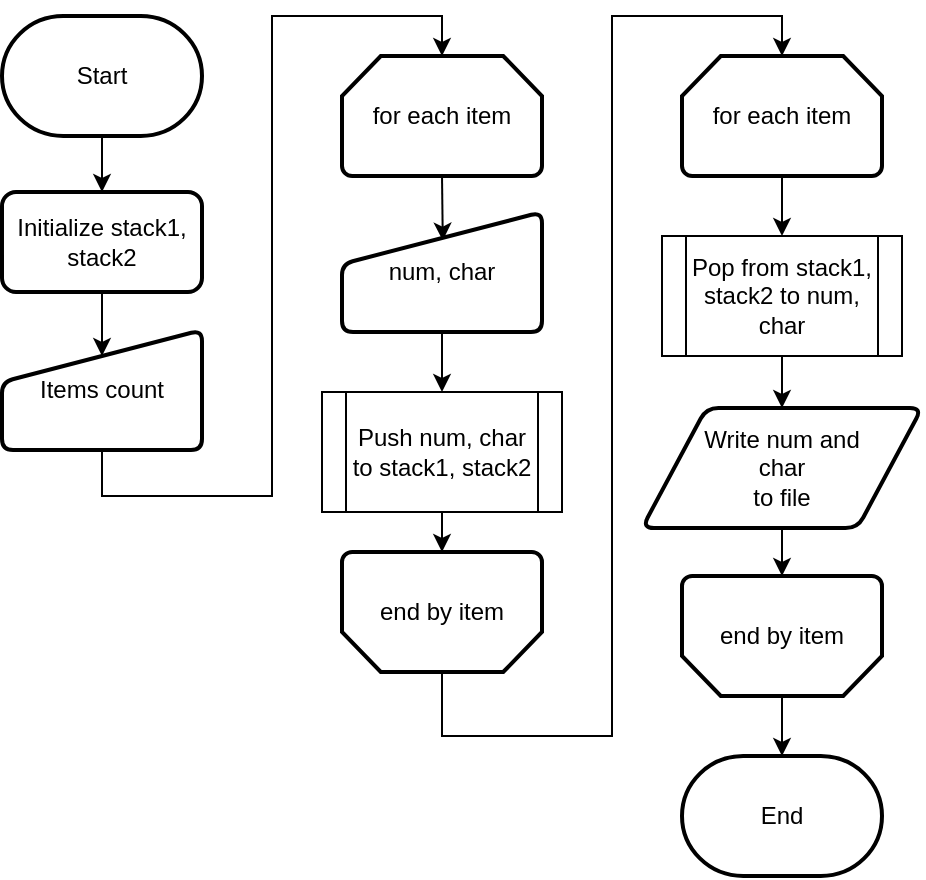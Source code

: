 <mxfile version="16.5.1" type="device"><diagram name="5_1" id="AGk9PsbKG4yfcmLNKomX"><mxGraphModel dx="1072" dy="677" grid="1" gridSize="10" guides="1" tooltips="1" connect="1" arrows="1" fold="1" page="1" pageScale="1" pageWidth="827" pageHeight="583" math="0" shadow="0"><root><mxCell id="_mP06q21zTchJCsDbkNZ-0"/><mxCell id="_mP06q21zTchJCsDbkNZ-1" parent="_mP06q21zTchJCsDbkNZ-0"/><mxCell id="kWQ6_zqu6AqxRDms9JBk-33" style="edgeStyle=orthogonalEdgeStyle;rounded=0;orthogonalLoop=1;jettySize=auto;html=1;strokeWidth=1;" parent="_mP06q21zTchJCsDbkNZ-1" source="_mP06q21zTchJCsDbkNZ-3" target="_mP06q21zTchJCsDbkNZ-7" edge="1"><mxGeometry relative="1" as="geometry"/></mxCell><mxCell id="_mP06q21zTchJCsDbkNZ-3" value="Start" style="strokeWidth=2;html=1;shape=mxgraph.flowchart.terminator;whiteSpace=wrap;" parent="_mP06q21zTchJCsDbkNZ-1" vertex="1"><mxGeometry x="50" y="20" width="100" height="60" as="geometry"/></mxCell><mxCell id="wadfglbkFNdSjDHEtmpR-2" style="edgeStyle=orthogonalEdgeStyle;rounded=0;orthogonalLoop=1;jettySize=auto;html=1;" parent="_mP06q21zTchJCsDbkNZ-1" source="_mP06q21zTchJCsDbkNZ-7" edge="1"><mxGeometry relative="1" as="geometry"><mxPoint x="100" y="190" as="targetPoint"/></mxGeometry></mxCell><mxCell id="_mP06q21zTchJCsDbkNZ-7" value="Initialize stack1, stack2" style="rounded=1;whiteSpace=wrap;html=1;absoluteArcSize=1;arcSize=14;strokeWidth=2;" parent="_mP06q21zTchJCsDbkNZ-1" vertex="1"><mxGeometry x="50" y="108" width="100" height="50" as="geometry"/></mxCell><mxCell id="kWQ6_zqu6AqxRDms9JBk-37" style="edgeStyle=orthogonalEdgeStyle;rounded=0;orthogonalLoop=1;jettySize=auto;html=1;entryX=0.5;entryY=1;entryDx=0;entryDy=0;entryPerimeter=0;strokeWidth=1;" parent="_mP06q21zTchJCsDbkNZ-1" edge="1"><mxGeometry relative="1" as="geometry"><mxPoint x="110.0" y="429" as="targetPoint"/></mxGeometry></mxCell><mxCell id="kWQ6_zqu6AqxRDms9JBk-16" value="End" style="strokeWidth=2;html=1;shape=mxgraph.flowchart.terminator;whiteSpace=wrap;sketch=0;" parent="_mP06q21zTchJCsDbkNZ-1" vertex="1"><mxGeometry x="390" y="390.0" width="100" height="60" as="geometry"/></mxCell><mxCell id="Y8gQ-H3oW83RJtM6D7Lh-4" style="edgeStyle=orthogonalEdgeStyle;rounded=0;orthogonalLoop=1;jettySize=auto;html=1;entryX=0.5;entryY=0;entryDx=0;entryDy=0;entryPerimeter=0;" edge="1" parent="_mP06q21zTchJCsDbkNZ-1" source="wadfglbkFNdSjDHEtmpR-1" target="wadfglbkFNdSjDHEtmpR-14"><mxGeometry relative="1" as="geometry"><Array as="points"><mxPoint x="100" y="260"/><mxPoint x="185" y="260"/><mxPoint x="185" y="20"/><mxPoint x="270" y="20"/></Array></mxGeometry></mxCell><mxCell id="wadfglbkFNdSjDHEtmpR-1" value="Items count" style="html=1;strokeWidth=2;shape=manualInput;whiteSpace=wrap;rounded=1;size=26;arcSize=11;" parent="_mP06q21zTchJCsDbkNZ-1" vertex="1"><mxGeometry x="50" y="177" width="100" height="60" as="geometry"/></mxCell><mxCell id="wadfglbkFNdSjDHEtmpR-11" style="edgeStyle=orthogonalEdgeStyle;rounded=0;orthogonalLoop=1;jettySize=auto;html=1;entryX=0.504;entryY=0.238;entryDx=0;entryDy=0;entryPerimeter=0;strokeWidth=1;exitX=0.5;exitY=1;exitDx=0;exitDy=0;exitPerimeter=0;" parent="_mP06q21zTchJCsDbkNZ-1" source="wadfglbkFNdSjDHEtmpR-14" target="wadfglbkFNdSjDHEtmpR-17" edge="1"><mxGeometry relative="1" as="geometry"><mxPoint x="270.026" y="120" as="sourcePoint"/></mxGeometry></mxCell><mxCell id="wadfglbkFNdSjDHEtmpR-14" value="for each item" style="strokeWidth=2;html=1;shape=mxgraph.flowchart.loop_limit;whiteSpace=wrap;" parent="_mP06q21zTchJCsDbkNZ-1" vertex="1"><mxGeometry x="220" y="40" width="100" height="60" as="geometry"/></mxCell><mxCell id="Y8gQ-H3oW83RJtM6D7Lh-5" style="edgeStyle=orthogonalEdgeStyle;rounded=0;orthogonalLoop=1;jettySize=auto;html=1;entryX=0.5;entryY=0;entryDx=0;entryDy=0;entryPerimeter=0;" edge="1" parent="_mP06q21zTchJCsDbkNZ-1" source="wadfglbkFNdSjDHEtmpR-15" target="wadfglbkFNdSjDHEtmpR-24"><mxGeometry relative="1" as="geometry"><Array as="points"><mxPoint x="270" y="380"/><mxPoint x="355" y="380"/><mxPoint x="355" y="20"/><mxPoint x="440" y="20"/></Array></mxGeometry></mxCell><mxCell id="wadfglbkFNdSjDHEtmpR-15" value="end by item" style="strokeWidth=2;html=1;shape=mxgraph.flowchart.loop_limit;whiteSpace=wrap;direction=west;" parent="_mP06q21zTchJCsDbkNZ-1" vertex="1"><mxGeometry x="220" y="288" width="100" height="60" as="geometry"/></mxCell><mxCell id="wadfglbkFNdSjDHEtmpR-21" style="edgeStyle=orthogonalEdgeStyle;rounded=0;orthogonalLoop=1;jettySize=auto;html=1;entryX=0.5;entryY=0;entryDx=0;entryDy=0;" parent="_mP06q21zTchJCsDbkNZ-1" source="wadfglbkFNdSjDHEtmpR-17" target="wadfglbkFNdSjDHEtmpR-20" edge="1"><mxGeometry relative="1" as="geometry"/></mxCell><mxCell id="wadfglbkFNdSjDHEtmpR-17" value="num, char" style="html=1;strokeWidth=2;shape=manualInput;whiteSpace=wrap;rounded=1;size=26;arcSize=11;" parent="_mP06q21zTchJCsDbkNZ-1" vertex="1"><mxGeometry x="220" y="118" width="100" height="60" as="geometry"/></mxCell><mxCell id="wadfglbkFNdSjDHEtmpR-22" style="edgeStyle=orthogonalEdgeStyle;rounded=0;orthogonalLoop=1;jettySize=auto;html=1;entryX=0.5;entryY=1;entryDx=0;entryDy=0;entryPerimeter=0;" parent="_mP06q21zTchJCsDbkNZ-1" source="wadfglbkFNdSjDHEtmpR-20" target="wadfglbkFNdSjDHEtmpR-15" edge="1"><mxGeometry relative="1" as="geometry"/></mxCell><mxCell id="wadfglbkFNdSjDHEtmpR-20" value="Push num, char to stack1, stack2" style="shape=process;whiteSpace=wrap;html=1;backgroundOutline=1;" parent="_mP06q21zTchJCsDbkNZ-1" vertex="1"><mxGeometry x="210" y="208" width="120" height="60" as="geometry"/></mxCell><mxCell id="wadfglbkFNdSjDHEtmpR-24" value="for each item" style="strokeWidth=2;html=1;shape=mxgraph.flowchart.loop_limit;whiteSpace=wrap;" parent="_mP06q21zTchJCsDbkNZ-1" vertex="1"><mxGeometry x="390" y="40" width="100" height="60" as="geometry"/></mxCell><mxCell id="Y8gQ-H3oW83RJtM6D7Lh-3" style="edgeStyle=orthogonalEdgeStyle;rounded=0;orthogonalLoop=1;jettySize=auto;html=1;entryX=0.5;entryY=0;entryDx=0;entryDy=0;entryPerimeter=0;" edge="1" parent="_mP06q21zTchJCsDbkNZ-1" source="wadfglbkFNdSjDHEtmpR-25" target="kWQ6_zqu6AqxRDms9JBk-16"><mxGeometry relative="1" as="geometry"/></mxCell><mxCell id="wadfglbkFNdSjDHEtmpR-25" value="end by item" style="strokeWidth=2;html=1;shape=mxgraph.flowchart.loop_limit;whiteSpace=wrap;direction=west;" parent="_mP06q21zTchJCsDbkNZ-1" vertex="1"><mxGeometry x="390" y="300" width="100" height="60" as="geometry"/></mxCell><mxCell id="wadfglbkFNdSjDHEtmpR-26" style="edgeStyle=orthogonalEdgeStyle;rounded=0;orthogonalLoop=1;jettySize=auto;html=1;entryX=0.5;entryY=0;entryDx=0;entryDy=0;exitX=0.5;exitY=1;exitDx=0;exitDy=0;exitPerimeter=0;" parent="_mP06q21zTchJCsDbkNZ-1" source="wadfglbkFNdSjDHEtmpR-24" target="wadfglbkFNdSjDHEtmpR-29" edge="1"><mxGeometry relative="1" as="geometry"><mxPoint x="440.026" y="178" as="sourcePoint"/></mxGeometry></mxCell><mxCell id="Y8gQ-H3oW83RJtM6D7Lh-1" style="edgeStyle=orthogonalEdgeStyle;rounded=0;orthogonalLoop=1;jettySize=auto;html=1;entryX=0.5;entryY=0;entryDx=0;entryDy=0;" edge="1" parent="_mP06q21zTchJCsDbkNZ-1" source="wadfglbkFNdSjDHEtmpR-29" target="Y8gQ-H3oW83RJtM6D7Lh-0"><mxGeometry relative="1" as="geometry"/></mxCell><mxCell id="wadfglbkFNdSjDHEtmpR-29" value="Pop from stack1, stack2 to num, char" style="shape=process;whiteSpace=wrap;html=1;backgroundOutline=1;" parent="_mP06q21zTchJCsDbkNZ-1" vertex="1"><mxGeometry x="380" y="130" width="120" height="60" as="geometry"/></mxCell><mxCell id="Y8gQ-H3oW83RJtM6D7Lh-2" style="edgeStyle=orthogonalEdgeStyle;rounded=0;orthogonalLoop=1;jettySize=auto;html=1;" edge="1" parent="_mP06q21zTchJCsDbkNZ-1" source="Y8gQ-H3oW83RJtM6D7Lh-0" target="wadfglbkFNdSjDHEtmpR-25"><mxGeometry relative="1" as="geometry"/></mxCell><mxCell id="Y8gQ-H3oW83RJtM6D7Lh-0" value="Write num and &lt;br&gt;char &lt;br&gt;to file" style="shape=parallelogram;html=1;strokeWidth=2;perimeter=parallelogramPerimeter;whiteSpace=wrap;rounded=1;arcSize=12;size=0.23;" vertex="1" parent="_mP06q21zTchJCsDbkNZ-1"><mxGeometry x="370" y="216" width="140" height="60" as="geometry"/></mxCell></root></mxGraphModel></diagram></mxfile>